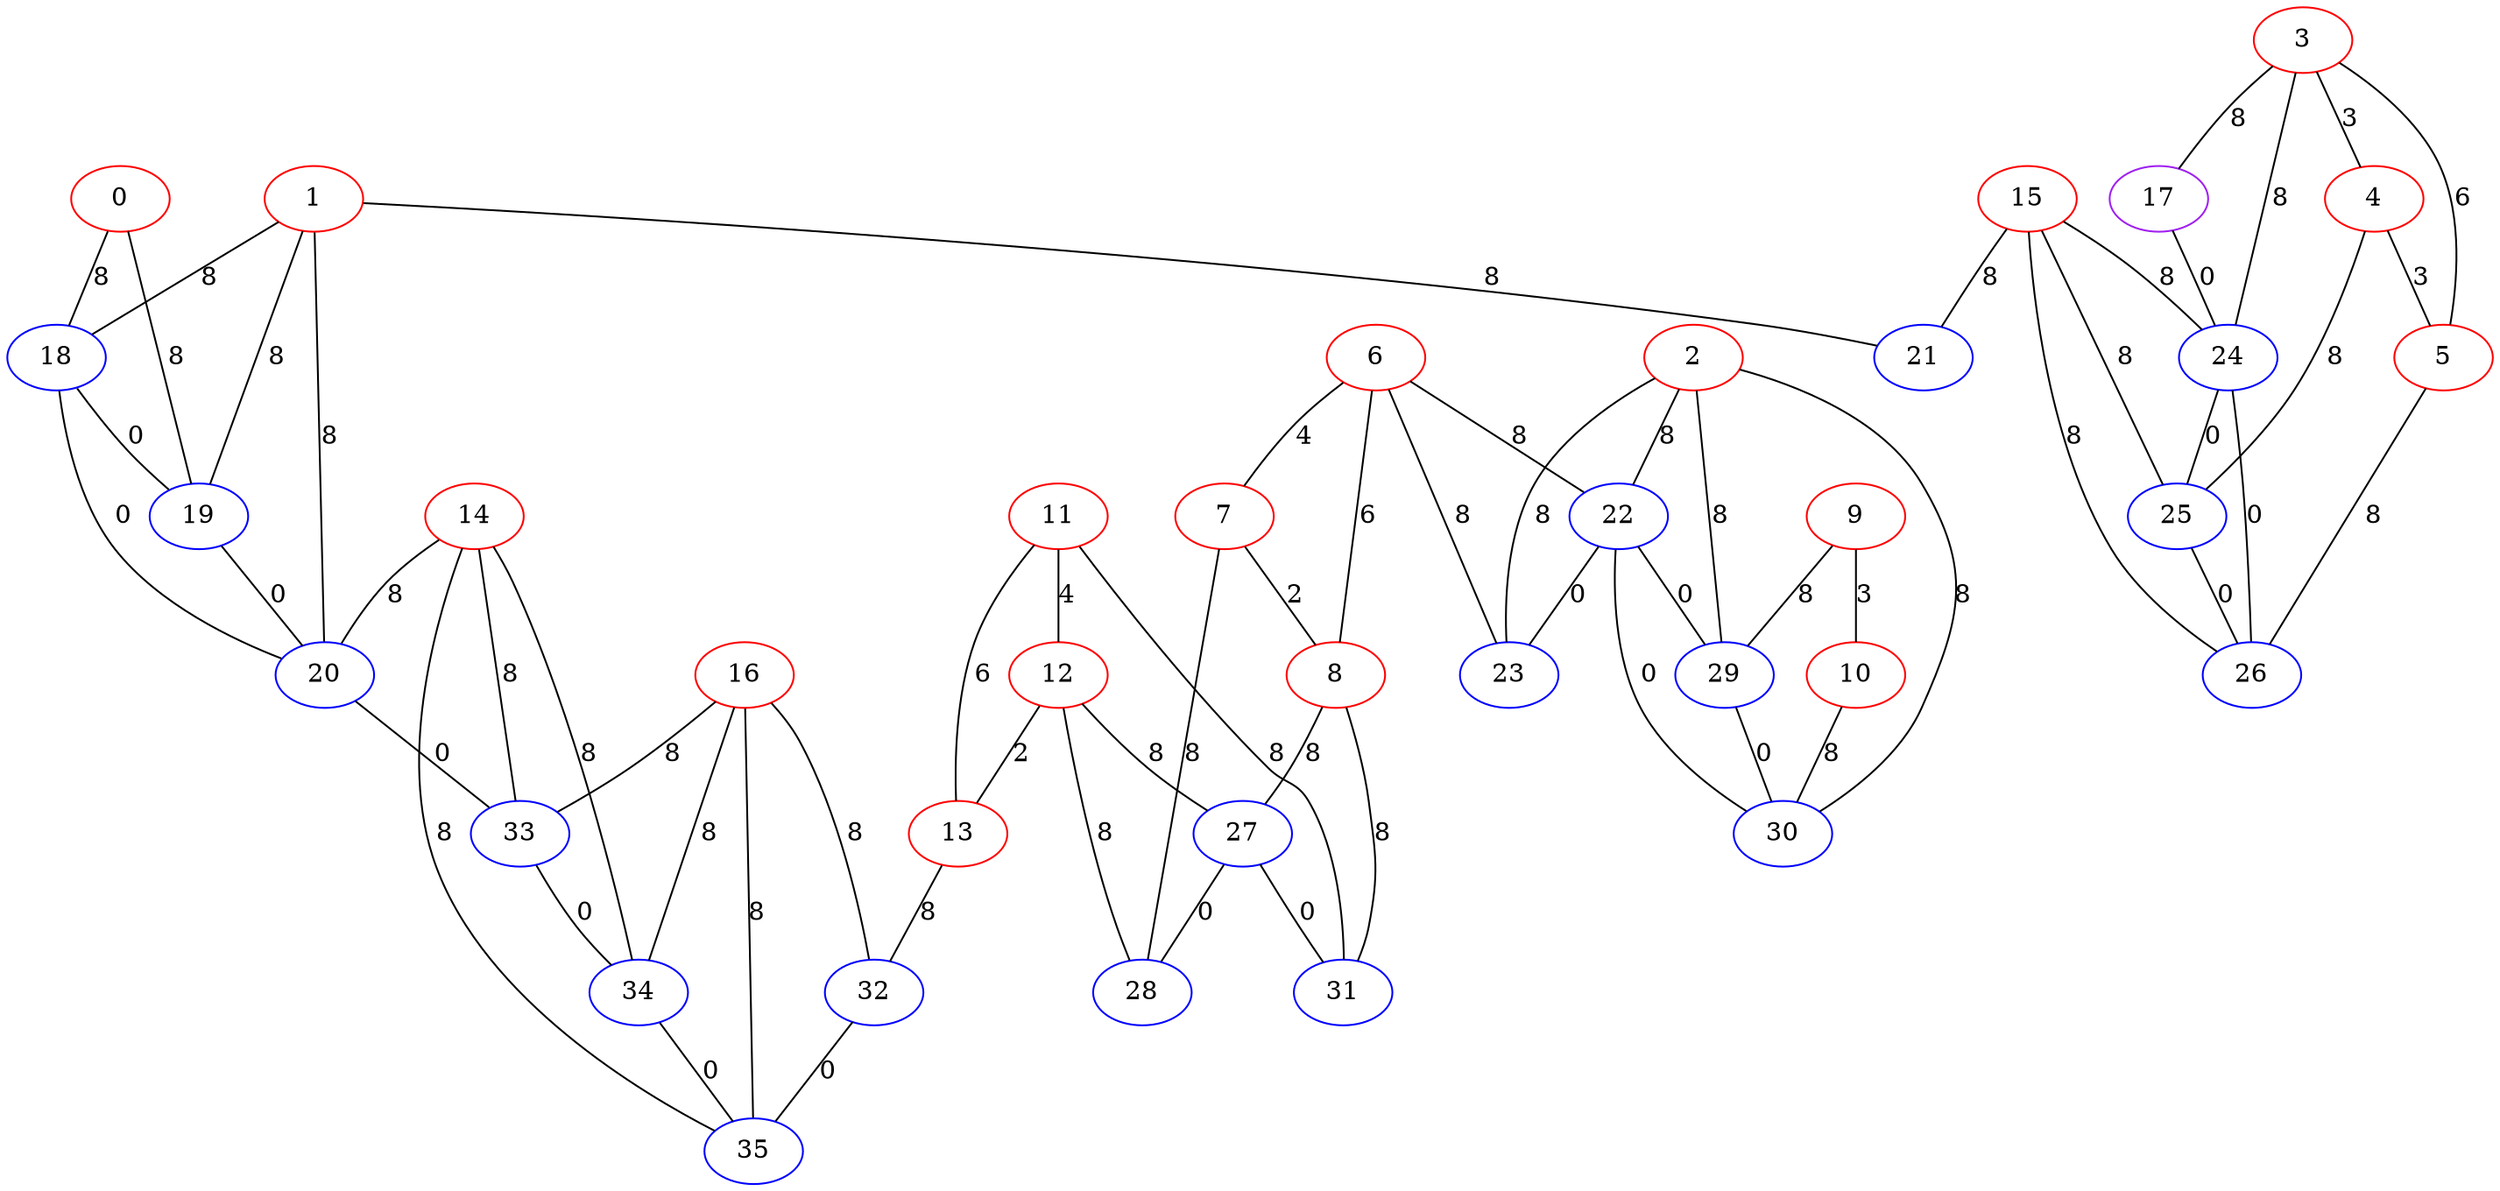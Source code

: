 graph "" {
0 [color=red, weight=1];
1 [color=red, weight=1];
2 [color=red, weight=1];
3 [color=red, weight=1];
4 [color=red, weight=1];
5 [color=red, weight=1];
6 [color=red, weight=1];
7 [color=red, weight=1];
8 [color=red, weight=1];
9 [color=red, weight=1];
10 [color=red, weight=1];
11 [color=red, weight=1];
12 [color=red, weight=1];
13 [color=red, weight=1];
14 [color=red, weight=1];
15 [color=red, weight=1];
16 [color=red, weight=1];
17 [color=purple, weight=4];
18 [color=blue, weight=3];
19 [color=blue, weight=3];
20 [color=blue, weight=3];
21 [color=blue, weight=3];
22 [color=blue, weight=3];
23 [color=blue, weight=3];
24 [color=blue, weight=3];
25 [color=blue, weight=3];
26 [color=blue, weight=3];
27 [color=blue, weight=3];
28 [color=blue, weight=3];
29 [color=blue, weight=3];
30 [color=blue, weight=3];
31 [color=blue, weight=3];
32 [color=blue, weight=3];
33 [color=blue, weight=3];
34 [color=blue, weight=3];
35 [color=blue, weight=3];
0 -- 18  [key=0, label=8];
0 -- 19  [key=0, label=8];
1 -- 18  [key=0, label=8];
1 -- 19  [key=0, label=8];
1 -- 20  [key=0, label=8];
1 -- 21  [key=0, label=8];
2 -- 30  [key=0, label=8];
2 -- 29  [key=0, label=8];
2 -- 22  [key=0, label=8];
2 -- 23  [key=0, label=8];
3 -- 24  [key=0, label=8];
3 -- 17  [key=0, label=8];
3 -- 4  [key=0, label=3];
3 -- 5  [key=0, label=6];
4 -- 25  [key=0, label=8];
4 -- 5  [key=0, label=3];
5 -- 26  [key=0, label=8];
6 -- 8  [key=0, label=6];
6 -- 23  [key=0, label=8];
6 -- 22  [key=0, label=8];
6 -- 7  [key=0, label=4];
7 -- 8  [key=0, label=2];
7 -- 28  [key=0, label=8];
8 -- 31  [key=0, label=8];
8 -- 27  [key=0, label=8];
9 -- 10  [key=0, label=3];
9 -- 29  [key=0, label=8];
10 -- 30  [key=0, label=8];
11 -- 12  [key=0, label=4];
11 -- 13  [key=0, label=6];
11 -- 31  [key=0, label=8];
12 -- 27  [key=0, label=8];
12 -- 28  [key=0, label=8];
12 -- 13  [key=0, label=2];
13 -- 32  [key=0, label=8];
14 -- 33  [key=0, label=8];
14 -- 34  [key=0, label=8];
14 -- 35  [key=0, label=8];
14 -- 20  [key=0, label=8];
15 -- 24  [key=0, label=8];
15 -- 25  [key=0, label=8];
15 -- 26  [key=0, label=8];
15 -- 21  [key=0, label=8];
16 -- 32  [key=0, label=8];
16 -- 33  [key=0, label=8];
16 -- 34  [key=0, label=8];
16 -- 35  [key=0, label=8];
17 -- 24  [key=0, label=0];
18 -- 19  [key=0, label=0];
18 -- 20  [key=0, label=0];
19 -- 20  [key=0, label=0];
20 -- 33  [key=0, label=0];
22 -- 30  [key=0, label=0];
22 -- 29  [key=0, label=0];
22 -- 23  [key=0, label=0];
24 -- 25  [key=0, label=0];
24 -- 26  [key=0, label=0];
25 -- 26  [key=0, label=0];
27 -- 28  [key=0, label=0];
27 -- 31  [key=0, label=0];
29 -- 30  [key=0, label=0];
32 -- 35  [key=0, label=0];
33 -- 34  [key=0, label=0];
34 -- 35  [key=0, label=0];
}

